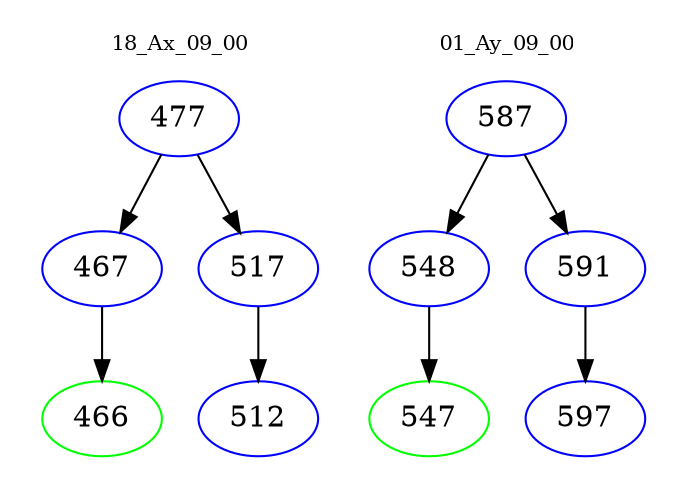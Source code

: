 digraph{
subgraph cluster_0 {
color = white
label = "18_Ax_09_00";
fontsize=10;
T0_477 [label="477", color="blue"]
T0_477 -> T0_467 [color="black"]
T0_467 [label="467", color="blue"]
T0_467 -> T0_466 [color="black"]
T0_466 [label="466", color="green"]
T0_477 -> T0_517 [color="black"]
T0_517 [label="517", color="blue"]
T0_517 -> T0_512 [color="black"]
T0_512 [label="512", color="blue"]
}
subgraph cluster_1 {
color = white
label = "01_Ay_09_00";
fontsize=10;
T1_587 [label="587", color="blue"]
T1_587 -> T1_548 [color="black"]
T1_548 [label="548", color="blue"]
T1_548 -> T1_547 [color="black"]
T1_547 [label="547", color="green"]
T1_587 -> T1_591 [color="black"]
T1_591 [label="591", color="blue"]
T1_591 -> T1_597 [color="black"]
T1_597 [label="597", color="blue"]
}
}
